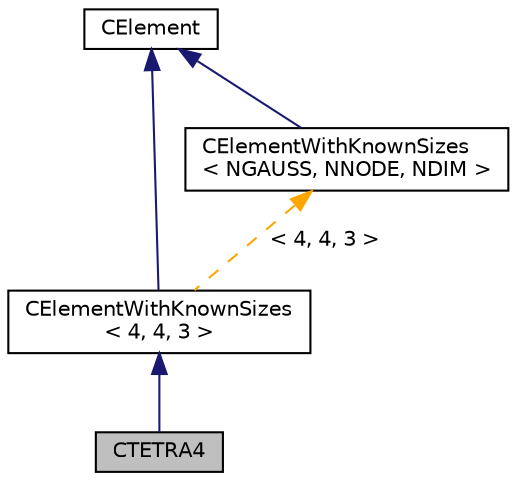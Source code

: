 digraph "CTETRA4"
{
 // LATEX_PDF_SIZE
  edge [fontname="Helvetica",fontsize="10",labelfontname="Helvetica",labelfontsize="10"];
  node [fontname="Helvetica",fontsize="10",shape=record];
  Node1 [label="CTETRA4",height=0.2,width=0.4,color="black", fillcolor="grey75", style="filled", fontcolor="black",tooltip="Tetrahedral element with 4 Gauss Points."];
  Node2 -> Node1 [dir="back",color="midnightblue",fontsize="10",style="solid",fontname="Helvetica"];
  Node2 [label="CElementWithKnownSizes\l\< 4, 4, 3 \>",height=0.2,width=0.4,color="black", fillcolor="white", style="filled",URL="$classCElementWithKnownSizes.html",tooltip=" "];
  Node3 -> Node2 [dir="back",color="midnightblue",fontsize="10",style="solid",fontname="Helvetica"];
  Node3 [label="CElement",height=0.2,width=0.4,color="black", fillcolor="white", style="filled",URL="$classCElement.html",tooltip="Abstract class for defining finite elements."];
  Node4 -> Node2 [dir="back",color="orange",fontsize="10",style="dashed",label=" \< 4, 4, 3 \>" ,fontname="Helvetica"];
  Node4 [label="CElementWithKnownSizes\l\< NGAUSS, NNODE, NDIM \>",height=0.2,width=0.4,color="black", fillcolor="white", style="filled",URL="$classCElementWithKnownSizes.html",tooltip="Templated class to implement the computation of gradients for specific element sizes."];
  Node3 -> Node4 [dir="back",color="midnightblue",fontsize="10",style="solid",fontname="Helvetica"];
}
